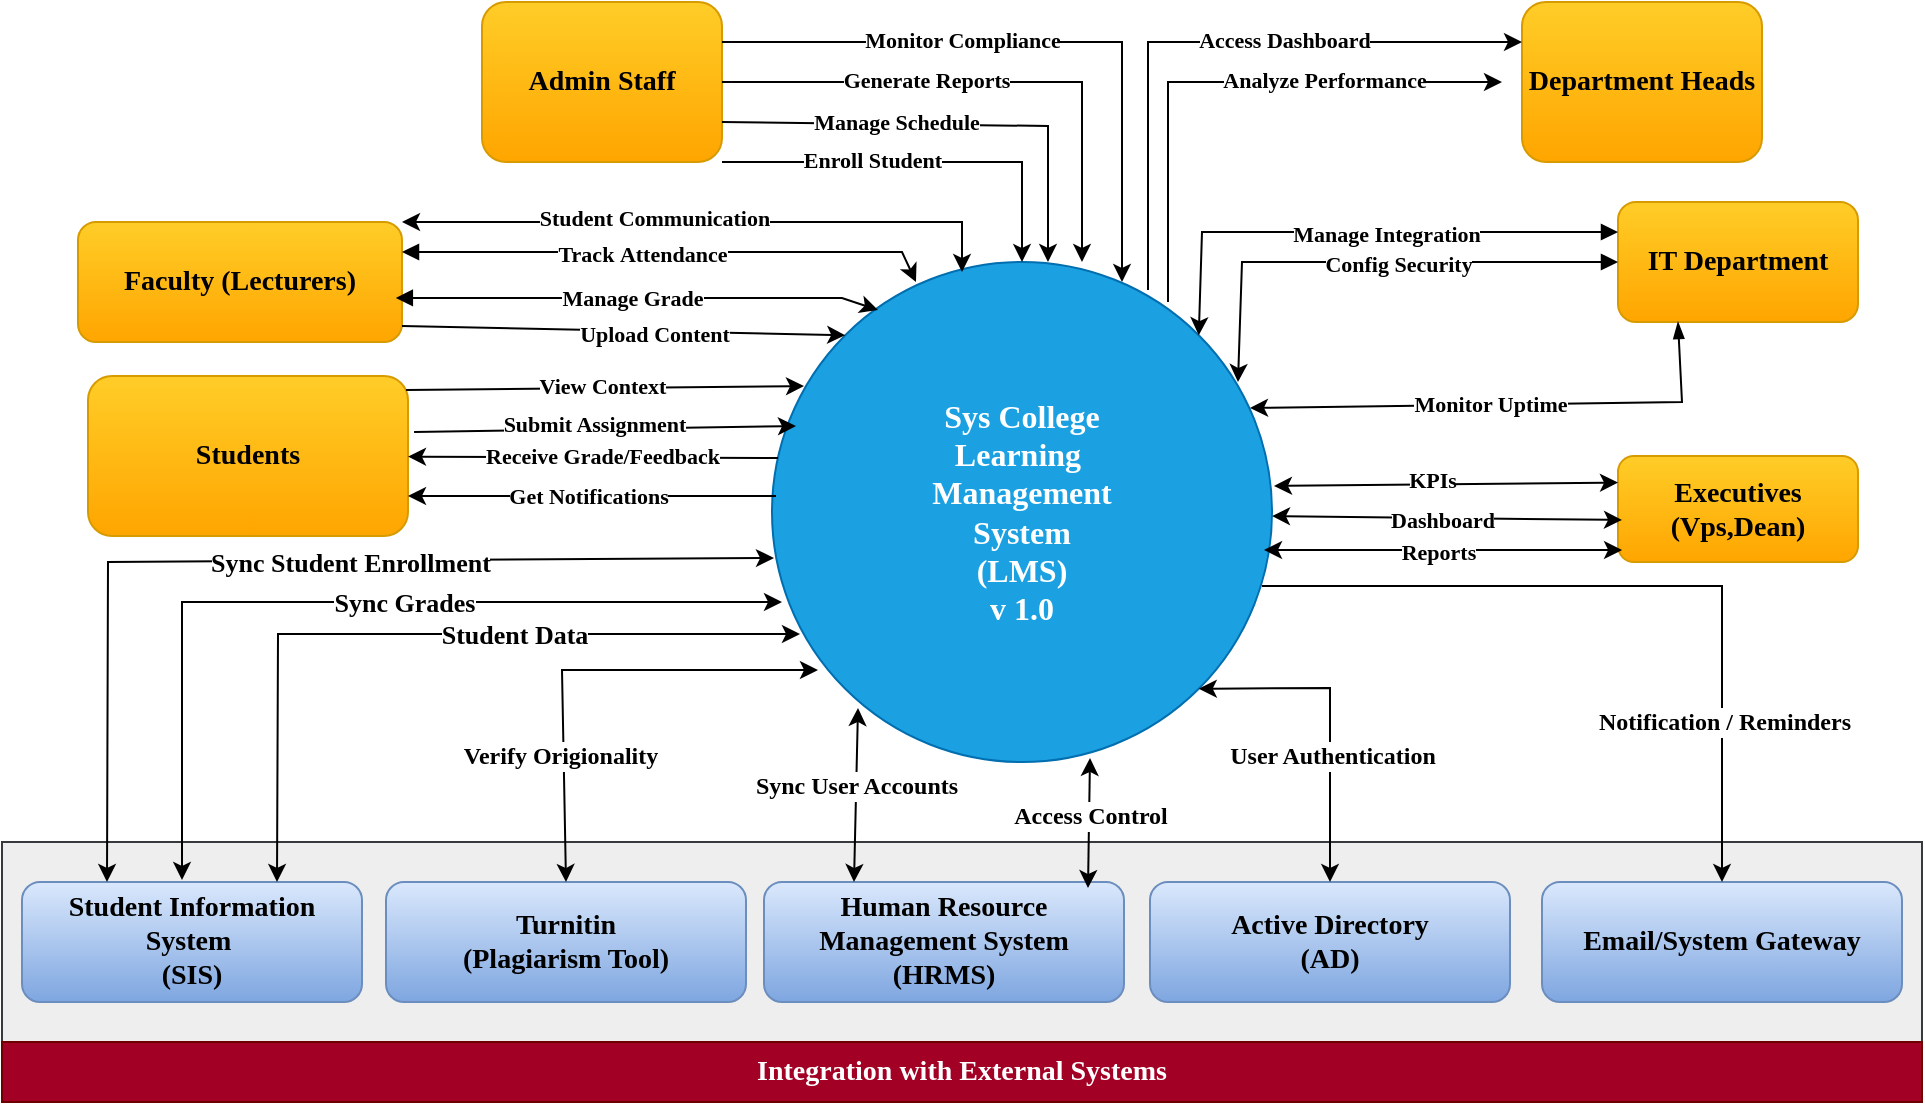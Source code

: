 <mxfile version="26.2.2">
  <diagram name="Page-1" id="Wjv5Oz3AqmIwob7s-AKi">
    <mxGraphModel dx="1428" dy="841" grid="1" gridSize="10" guides="1" tooltips="1" connect="1" arrows="1" fold="1" page="1" pageScale="1" pageWidth="1169" pageHeight="827" math="0" shadow="0">
      <root>
        <mxCell id="0" />
        <mxCell id="1" parent="0" />
        <mxCell id="Xvql2AdoNt05fyFsp_AF-1" value="&lt;div&gt;&lt;font face=&quot;Verdana&quot; style=&quot;font-size: 16px;&quot;&gt;&lt;b style=&quot;&quot;&gt;Sys College&lt;/b&gt;&lt;/font&gt;&lt;/div&gt;&lt;div&gt;&lt;b style=&quot;font-size: 16px; background-color: transparent;&quot;&gt;&lt;font style=&quot;color: light-dark(rgb(255, 255, 255), rgb(255, 255, 255));&quot; face=&quot;Verdana&quot;&gt;Learning&amp;nbsp;&lt;/font&gt;&lt;/b&gt;&lt;/div&gt;&lt;div&gt;&lt;font face=&quot;Verdana&quot; style=&quot;font-size: 16px;&quot;&gt;&lt;b&gt;Management&lt;/b&gt;&lt;/font&gt;&lt;/div&gt;&lt;div&gt;&lt;font face=&quot;Verdana&quot; style=&quot;font-size: 16px;&quot;&gt;&lt;b&gt;System&lt;/b&gt;&lt;/font&gt;&lt;/div&gt;&lt;div&gt;&lt;font face=&quot;Verdana&quot; style=&quot;font-size: 16px;&quot;&gt;&lt;b&gt;(LMS)&lt;br&gt;&lt;/b&gt;&lt;/font&gt;&lt;div&gt;&lt;font face=&quot;Verdana&quot; style=&quot;font-size: 16px;&quot;&gt;&lt;b style=&quot;&quot;&gt;v 1.0&lt;/b&gt;&lt;/font&gt;&lt;/div&gt;&lt;/div&gt;" style="ellipse;whiteSpace=wrap;html=1;aspect=fixed;fillColor=#1ba1e2;fontColor=#ffffff;strokeColor=#006EAF;" parent="1" vertex="1">
          <mxGeometry x="505" y="290" width="250" height="250" as="geometry" />
        </mxCell>
        <mxCell id="PJatKT9wjX2m28LQ-qIB-1" value="&lt;font style=&quot;font-size: 14px;&quot; face=&quot;Verdana&quot;&gt;&lt;b&gt;Students&lt;/b&gt;&lt;/font&gt;" style="rounded=1;whiteSpace=wrap;html=1;fillColor=#ffcd28;strokeColor=#d79b00;gradientColor=#ffa500;" parent="1" vertex="1">
          <mxGeometry x="163" y="347" width="160" height="80" as="geometry" />
        </mxCell>
        <mxCell id="PJatKT9wjX2m28LQ-qIB-2" value="&lt;b&gt;&lt;font style=&quot;font-size: 14px;&quot; face=&quot;Verdana&quot;&gt;Faculty (Lecturers)&lt;/font&gt;&lt;/b&gt;" style="rounded=1;whiteSpace=wrap;html=1;fillColor=#ffcd28;gradientColor=#ffa500;strokeColor=#d79b00;" parent="1" vertex="1">
          <mxGeometry x="158" y="270" width="162" height="60" as="geometry" />
        </mxCell>
        <mxCell id="PJatKT9wjX2m28LQ-qIB-3" value="&lt;b&gt;&lt;font style=&quot;font-size: 14px;&quot; face=&quot;Verdana&quot;&gt;Admin Staff&lt;/font&gt;&lt;/b&gt;" style="rounded=1;whiteSpace=wrap;html=1;fillColor=#ffcd28;gradientColor=#ffa500;strokeColor=#d79b00;" parent="1" vertex="1">
          <mxGeometry x="360" y="160" width="120" height="80" as="geometry" />
        </mxCell>
        <mxCell id="PJatKT9wjX2m28LQ-qIB-4" value="&lt;b&gt;&lt;font style=&quot;font-size: 14px;&quot; face=&quot;Verdana&quot;&gt;Department Heads&lt;/font&gt;&lt;/b&gt;" style="rounded=1;whiteSpace=wrap;html=1;fillColor=#ffcd28;gradientColor=#ffa500;strokeColor=#d79b00;" parent="1" vertex="1">
          <mxGeometry x="880" y="160" width="120" height="80" as="geometry" />
        </mxCell>
        <mxCell id="PJatKT9wjX2m28LQ-qIB-5" value="&lt;b&gt;&lt;font style=&quot;font-size: 14px;&quot; face=&quot;Verdana&quot;&gt;IT Department&lt;/font&gt;&lt;/b&gt;" style="rounded=1;whiteSpace=wrap;html=1;fillColor=#ffcd28;gradientColor=#ffa500;strokeColor=#d79b00;" parent="1" vertex="1">
          <mxGeometry x="928" y="260" width="120" height="60" as="geometry" />
        </mxCell>
        <mxCell id="PJatKT9wjX2m28LQ-qIB-6" value="&lt;b&gt;&lt;font style=&quot;font-size: 14px;&quot; face=&quot;Verdana&quot;&gt;Executives (Vps,Dean)&lt;/font&gt;&lt;/b&gt;" style="rounded=1;whiteSpace=wrap;html=1;fillColor=#ffcd28;gradientColor=#ffa500;strokeColor=#d79b00;" parent="1" vertex="1">
          <mxGeometry x="928" y="387" width="120" height="53" as="geometry" />
        </mxCell>
        <mxCell id="PJatKT9wjX2m28LQ-qIB-12" value="" style="endArrow=classic;html=1;rounded=0;strokeWidth=1;exitX=0.994;exitY=0.088;exitDx=0;exitDy=0;exitPerimeter=0;entryX=0.064;entryY=0.248;entryDx=0;entryDy=0;entryPerimeter=0;" parent="1" source="PJatKT9wjX2m28LQ-qIB-1" target="Xvql2AdoNt05fyFsp_AF-1" edge="1">
          <mxGeometry width="50" height="50" relative="1" as="geometry">
            <mxPoint x="350" y="358" as="sourcePoint" />
            <mxPoint x="500" y="340" as="targetPoint" />
          </mxGeometry>
        </mxCell>
        <mxCell id="PJatKT9wjX2m28LQ-qIB-13" value="View Context" style="edgeLabel;html=1;align=center;verticalAlign=middle;resizable=0;points=[];fontFamily=Verdana;fontSize=11;fontStyle=1" parent="PJatKT9wjX2m28LQ-qIB-12" vertex="1" connectable="0">
          <mxGeometry x="0.066" y="-1" relative="1" as="geometry">
            <mxPoint x="-8" y="-2" as="offset" />
          </mxGeometry>
        </mxCell>
        <mxCell id="PJatKT9wjX2m28LQ-qIB-14" value="" style="endArrow=classic;html=1;rounded=0;entryX=0.048;entryY=0.328;entryDx=0;entryDy=0;entryPerimeter=0;strokeWidth=1;exitX=1.019;exitY=0.35;exitDx=0;exitDy=0;exitPerimeter=0;" parent="1" source="PJatKT9wjX2m28LQ-qIB-1" target="Xvql2AdoNt05fyFsp_AF-1" edge="1">
          <mxGeometry width="50" height="50" relative="1" as="geometry">
            <mxPoint x="320" y="375" as="sourcePoint" />
            <mxPoint x="509.75" y="374.75" as="targetPoint" />
          </mxGeometry>
        </mxCell>
        <mxCell id="PJatKT9wjX2m28LQ-qIB-15" value="Submit Assignment" style="edgeLabel;html=1;align=center;verticalAlign=middle;resizable=0;points=[];fontFamily=Verdana;fontSize=11;fontStyle=1" parent="PJatKT9wjX2m28LQ-qIB-14" vertex="1" connectable="0">
          <mxGeometry x="0.066" y="-1" relative="1" as="geometry">
            <mxPoint x="-12" y="-4" as="offset" />
          </mxGeometry>
        </mxCell>
        <mxCell id="PJatKT9wjX2m28LQ-qIB-16" value="" style="endArrow=classic;html=1;rounded=0;exitX=0.012;exitY=0.392;exitDx=0;exitDy=0;strokeWidth=1;exitPerimeter=0;" parent="1" source="Xvql2AdoNt05fyFsp_AF-1" target="PJatKT9wjX2m28LQ-qIB-1" edge="1">
          <mxGeometry width="50" height="50" relative="1" as="geometry">
            <mxPoint x="505" y="394" as="sourcePoint" />
            <mxPoint x="300" y="394" as="targetPoint" />
          </mxGeometry>
        </mxCell>
        <mxCell id="PJatKT9wjX2m28LQ-qIB-17" value="Receive Grade/Feedback" style="edgeLabel;html=1;align=center;verticalAlign=middle;resizable=0;points=[];fontFamily=Verdana;fontSize=11;fontStyle=1" parent="PJatKT9wjX2m28LQ-qIB-16" vertex="1" connectable="0">
          <mxGeometry x="0.066" y="-1" relative="1" as="geometry">
            <mxPoint x="10" as="offset" />
          </mxGeometry>
        </mxCell>
        <mxCell id="PJatKT9wjX2m28LQ-qIB-18" value="" style="endArrow=classic;html=1;rounded=0;strokeWidth=1;entryX=1;entryY=0.75;entryDx=0;entryDy=0;exitX=0.008;exitY=0.468;exitDx=0;exitDy=0;exitPerimeter=0;" parent="1" source="Xvql2AdoNt05fyFsp_AF-1" target="PJatKT9wjX2m28LQ-qIB-1" edge="1">
          <mxGeometry width="50" height="50" relative="1" as="geometry">
            <mxPoint x="505" y="412" as="sourcePoint" />
            <mxPoint x="300" y="412" as="targetPoint" />
          </mxGeometry>
        </mxCell>
        <mxCell id="PJatKT9wjX2m28LQ-qIB-19" value="Get Notifications" style="edgeLabel;html=1;align=center;verticalAlign=middle;resizable=0;points=[];fontFamily=Verdana;fontSize=11;fontStyle=1" parent="PJatKT9wjX2m28LQ-qIB-18" vertex="1" connectable="0">
          <mxGeometry x="0.066" y="-1" relative="1" as="geometry">
            <mxPoint x="4" y="1" as="offset" />
          </mxGeometry>
        </mxCell>
        <mxCell id="PJatKT9wjX2m28LQ-qIB-20" value="" style="endArrow=classic;html=1;rounded=0;strokeWidth=1;exitX=1;exitY=0.867;exitDx=0;exitDy=0;entryX=0;entryY=0;entryDx=0;entryDy=0;exitPerimeter=0;" parent="1" source="PJatKT9wjX2m28LQ-qIB-2" target="Xvql2AdoNt05fyFsp_AF-1" edge="1">
          <mxGeometry width="50" height="50" relative="1" as="geometry">
            <mxPoint x="560" y="200" as="sourcePoint" />
            <mxPoint x="490" y="310" as="targetPoint" />
            <Array as="points" />
          </mxGeometry>
        </mxCell>
        <mxCell id="PJatKT9wjX2m28LQ-qIB-21" value="Upload&amp;nbsp;&lt;span style=&quot;background-color: light-dark(#ffffff, var(--ge-dark-color, #121212)); color: light-dark(rgb(0, 0, 0), rgb(255, 255, 255));&quot;&gt;Content&lt;/span&gt;" style="edgeLabel;html=1;align=center;verticalAlign=middle;resizable=0;points=[];fontFamily=Verdana;fontSize=11;fontStyle=1" parent="PJatKT9wjX2m28LQ-qIB-20" vertex="1" connectable="0">
          <mxGeometry x="0.066" y="-1" relative="1" as="geometry">
            <mxPoint x="8" as="offset" />
          </mxGeometry>
        </mxCell>
        <mxCell id="PJatKT9wjX2m28LQ-qIB-22" value="" style="endArrow=classic;html=1;rounded=0;strokeWidth=1;startArrow=block;startFill=1;entryX=0.212;entryY=0.096;entryDx=0;entryDy=0;entryPerimeter=0;exitX=0.981;exitY=0.633;exitDx=0;exitDy=0;exitPerimeter=0;" parent="1" source="PJatKT9wjX2m28LQ-qIB-2" target="Xvql2AdoNt05fyFsp_AF-1" edge="1">
          <mxGeometry width="50" height="50" relative="1" as="geometry">
            <mxPoint x="330" y="272" as="sourcePoint" />
            <mxPoint x="560" y="290" as="targetPoint" />
            <Array as="points">
              <mxPoint x="540" y="308" />
            </Array>
          </mxGeometry>
        </mxCell>
        <mxCell id="PJatKT9wjX2m28LQ-qIB-23" value="Manage&amp;nbsp;&lt;span style=&quot;background-color: light-dark(#ffffff, var(--ge-dark-color, #121212)); color: light-dark(rgb(0, 0, 0), rgb(255, 255, 255));&quot;&gt;Grade&lt;/span&gt;" style="edgeLabel;html=1;align=center;verticalAlign=middle;resizable=0;points=[];fontFamily=Verdana;fontSize=11;fontStyle=1" parent="PJatKT9wjX2m28LQ-qIB-22" vertex="1" connectable="0">
          <mxGeometry x="0.066" y="-1" relative="1" as="geometry">
            <mxPoint x="-11" y="-1" as="offset" />
          </mxGeometry>
        </mxCell>
        <mxCell id="PJatKT9wjX2m28LQ-qIB-24" value="" style="endArrow=classic;html=1;rounded=0;strokeWidth=1;startArrow=block;startFill=1;exitX=1;exitY=0.25;exitDx=0;exitDy=0;entryX=0.288;entryY=0.04;entryDx=0;entryDy=0;entryPerimeter=0;" parent="1" source="PJatKT9wjX2m28LQ-qIB-2" target="Xvql2AdoNt05fyFsp_AF-1" edge="1">
          <mxGeometry width="50" height="50" relative="1" as="geometry">
            <mxPoint x="410" y="250" as="sourcePoint" />
            <mxPoint x="680" y="270" as="targetPoint" />
            <Array as="points">
              <mxPoint x="450" y="285" />
              <mxPoint x="570" y="285" />
            </Array>
          </mxGeometry>
        </mxCell>
        <mxCell id="PJatKT9wjX2m28LQ-qIB-25" value="Track&amp;nbsp;&lt;span style=&quot;background-color: light-dark(#ffffff, var(--ge-dark-color, #121212)); color: light-dark(rgb(0, 0, 0), rgb(255, 255, 255));&quot;&gt;Attendance&lt;/span&gt;" style="edgeLabel;html=1;align=center;verticalAlign=middle;resizable=0;points=[];fontFamily=Verdana;fontSize=11;fontStyle=1" parent="PJatKT9wjX2m28LQ-qIB-24" vertex="1" connectable="0">
          <mxGeometry x="0.066" y="-1" relative="1" as="geometry">
            <mxPoint x="-22" as="offset" />
          </mxGeometry>
        </mxCell>
        <mxCell id="PJatKT9wjX2m28LQ-qIB-26" value="" style="endArrow=classic;startArrow=classic;html=1;rounded=0;strokeWidth=1;entryX=1;entryY=0;entryDx=0;entryDy=0;exitX=0.38;exitY=0.02;exitDx=0;exitDy=0;exitPerimeter=0;" parent="1" source="Xvql2AdoNt05fyFsp_AF-1" target="PJatKT9wjX2m28LQ-qIB-2" edge="1">
          <mxGeometry width="50" height="50" relative="1" as="geometry">
            <mxPoint x="800" y="300" as="sourcePoint" />
            <mxPoint x="540" y="210" as="targetPoint" />
            <Array as="points">
              <mxPoint x="600" y="270" />
            </Array>
          </mxGeometry>
        </mxCell>
        <mxCell id="PJatKT9wjX2m28LQ-qIB-27" value="&lt;font face=&quot;Verdana&quot;&gt;&lt;b&gt;Student&amp;nbsp;&lt;/b&gt;&lt;/font&gt;&lt;b style=&quot;font-family: Verdana; background-color: light-dark(#ffffff, var(--ge-dark-color, #121212)); color: light-dark(rgb(0, 0, 0), rgb(255, 255, 255));&quot;&gt;Communication&lt;/b&gt;" style="edgeLabel;html=1;align=center;verticalAlign=middle;resizable=0;points=[];fontSize=11;" parent="PJatKT9wjX2m28LQ-qIB-26" vertex="1" connectable="0">
          <mxGeometry x="0.097" relative="1" as="geometry">
            <mxPoint x="-12" y="-2" as="offset" />
          </mxGeometry>
        </mxCell>
        <mxCell id="ij3giNlZp6oouef-Bmyc-1" value="" style="endArrow=classic;html=1;rounded=0;exitX=1;exitY=1;exitDx=0;exitDy=0;entryX=0.5;entryY=0;entryDx=0;entryDy=0;" parent="1" source="PJatKT9wjX2m28LQ-qIB-3" target="Xvql2AdoNt05fyFsp_AF-1" edge="1">
          <mxGeometry width="50" height="50" relative="1" as="geometry">
            <mxPoint x="550" y="210" as="sourcePoint" />
            <mxPoint x="600" y="160" as="targetPoint" />
            <Array as="points">
              <mxPoint x="630" y="240" />
            </Array>
          </mxGeometry>
        </mxCell>
        <mxCell id="ij3giNlZp6oouef-Bmyc-2" value="&lt;font face=&quot;Verdana&quot;&gt;&lt;b&gt;Enroll Student&lt;/b&gt;&lt;/font&gt;" style="edgeLabel;html=1;align=center;verticalAlign=middle;resizable=0;points=[];" parent="ij3giNlZp6oouef-Bmyc-1" vertex="1" connectable="0">
          <mxGeometry x="-0.25" y="-2" relative="1" as="geometry">
            <mxPoint y="-3" as="offset" />
          </mxGeometry>
        </mxCell>
        <mxCell id="ij3giNlZp6oouef-Bmyc-3" value="" style="endArrow=classic;html=1;rounded=0;exitX=1;exitY=0.75;exitDx=0;exitDy=0;entryX=0.552;entryY=0;entryDx=0;entryDy=0;entryPerimeter=0;exitPerimeter=0;" parent="1" source="PJatKT9wjX2m28LQ-qIB-3" target="Xvql2AdoNt05fyFsp_AF-1" edge="1">
          <mxGeometry width="50" height="50" relative="1" as="geometry">
            <mxPoint x="490" y="222" as="sourcePoint" />
            <mxPoint x="640" y="272" as="targetPoint" />
            <Array as="points">
              <mxPoint x="643" y="222" />
            </Array>
          </mxGeometry>
        </mxCell>
        <mxCell id="ij3giNlZp6oouef-Bmyc-4" value="&lt;font face=&quot;Verdana&quot;&gt;&lt;b&gt;Manage Schedule&lt;/b&gt;&lt;/font&gt;" style="edgeLabel;html=1;align=center;verticalAlign=middle;resizable=0;points=[];" parent="ij3giNlZp6oouef-Bmyc-3" vertex="1" connectable="0">
          <mxGeometry x="-0.25" y="-2" relative="1" as="geometry">
            <mxPoint y="-3" as="offset" />
          </mxGeometry>
        </mxCell>
        <mxCell id="ij3giNlZp6oouef-Bmyc-5" value="" style="endArrow=classic;html=1;rounded=0;exitX=1;exitY=0.5;exitDx=0;exitDy=0;" parent="1" source="PJatKT9wjX2m28LQ-qIB-3" edge="1">
          <mxGeometry width="50" height="50" relative="1" as="geometry">
            <mxPoint x="500" y="220" as="sourcePoint" />
            <mxPoint x="660" y="290" as="targetPoint" />
            <Array as="points">
              <mxPoint x="660" y="200" />
            </Array>
          </mxGeometry>
        </mxCell>
        <mxCell id="ij3giNlZp6oouef-Bmyc-6" value="&lt;font face=&quot;Verdana&quot;&gt;&lt;b&gt;Generate Reports&lt;/b&gt;&lt;/font&gt;" style="edgeLabel;html=1;align=center;verticalAlign=middle;resizable=0;points=[];" parent="ij3giNlZp6oouef-Bmyc-5" vertex="1" connectable="0">
          <mxGeometry x="-0.25" y="-2" relative="1" as="geometry">
            <mxPoint y="-3" as="offset" />
          </mxGeometry>
        </mxCell>
        <mxCell id="ij3giNlZp6oouef-Bmyc-7" value="" style="endArrow=classic;html=1;rounded=0;exitX=1;exitY=0.25;exitDx=0;exitDy=0;" parent="1" source="PJatKT9wjX2m28LQ-qIB-3" edge="1">
          <mxGeometry width="50" height="50" relative="1" as="geometry">
            <mxPoint x="495" y="180" as="sourcePoint" />
            <mxPoint x="680" y="300" as="targetPoint" />
            <Array as="points">
              <mxPoint x="680" y="180" />
            </Array>
          </mxGeometry>
        </mxCell>
        <mxCell id="ij3giNlZp6oouef-Bmyc-8" value="&lt;font face=&quot;Verdana&quot;&gt;&lt;b&gt;Monitor Compliance&lt;/b&gt;&lt;/font&gt;" style="edgeLabel;html=1;align=center;verticalAlign=middle;resizable=0;points=[];" parent="ij3giNlZp6oouef-Bmyc-7" vertex="1" connectable="0">
          <mxGeometry x="-0.25" y="-2" relative="1" as="geometry">
            <mxPoint y="-3" as="offset" />
          </mxGeometry>
        </mxCell>
        <mxCell id="ij3giNlZp6oouef-Bmyc-9" value="" style="endArrow=classic;html=1;rounded=0;exitX=0.752;exitY=0.056;exitDx=0;exitDy=0;exitPerimeter=0;entryX=0;entryY=0.25;entryDx=0;entryDy=0;" parent="1" source="Xvql2AdoNt05fyFsp_AF-1" target="PJatKT9wjX2m28LQ-qIB-4" edge="1">
          <mxGeometry width="50" height="50" relative="1" as="geometry">
            <mxPoint x="760" y="330" as="sourcePoint" />
            <mxPoint x="810" y="280" as="targetPoint" />
            <Array as="points">
              <mxPoint x="693" y="180" />
            </Array>
          </mxGeometry>
        </mxCell>
        <mxCell id="ij3giNlZp6oouef-Bmyc-10" value="&lt;font face=&quot;Verdana&quot;&gt;&lt;b&gt;Access Dashboard&lt;/b&gt;&lt;/font&gt;" style="edgeLabel;html=1;align=center;verticalAlign=middle;resizable=0;points=[];" parent="ij3giNlZp6oouef-Bmyc-9" vertex="1" connectable="0">
          <mxGeometry x="0.235" y="1" relative="1" as="geometry">
            <mxPoint as="offset" />
          </mxGeometry>
        </mxCell>
        <mxCell id="ij3giNlZp6oouef-Bmyc-11" value="" style="endArrow=classic;html=1;rounded=0;" parent="1" edge="1">
          <mxGeometry width="50" height="50" relative="1" as="geometry">
            <mxPoint x="703" y="310" as="sourcePoint" />
            <mxPoint x="870" y="200" as="targetPoint" />
            <Array as="points">
              <mxPoint x="703" y="200" />
            </Array>
          </mxGeometry>
        </mxCell>
        <mxCell id="ij3giNlZp6oouef-Bmyc-12" value="&lt;font face=&quot;Verdana&quot;&gt;&lt;b&gt;Analyze Performance&lt;/b&gt;&lt;/font&gt;" style="edgeLabel;html=1;align=center;verticalAlign=middle;resizable=0;points=[];" parent="ij3giNlZp6oouef-Bmyc-11" vertex="1" connectable="0">
          <mxGeometry x="0.235" y="1" relative="1" as="geometry">
            <mxPoint x="17" as="offset" />
          </mxGeometry>
        </mxCell>
        <mxCell id="ij3giNlZp6oouef-Bmyc-14" value="" style="endArrow=classic;html=1;rounded=0;exitX=0;exitY=0.25;exitDx=0;exitDy=0;entryX=1;entryY=0;entryDx=0;entryDy=0;startArrow=block;startFill=1;" parent="1" source="PJatKT9wjX2m28LQ-qIB-5" target="Xvql2AdoNt05fyFsp_AF-1" edge="1">
          <mxGeometry width="50" height="50" relative="1" as="geometry">
            <mxPoint x="770" y="290" as="sourcePoint" />
            <mxPoint x="820" y="240" as="targetPoint" />
            <Array as="points">
              <mxPoint x="720" y="275" />
            </Array>
          </mxGeometry>
        </mxCell>
        <mxCell id="ij3giNlZp6oouef-Bmyc-15" value="&lt;b&gt;&lt;font face=&quot;Verdana&quot;&gt;Manage Integration&lt;/font&gt;&lt;/b&gt;" style="edgeLabel;html=1;align=center;verticalAlign=middle;resizable=0;points=[];" parent="ij3giNlZp6oouef-Bmyc-14" vertex="1" connectable="0">
          <mxGeometry x="0.021" y="1" relative="1" as="geometry">
            <mxPoint x="16" as="offset" />
          </mxGeometry>
        </mxCell>
        <mxCell id="ij3giNlZp6oouef-Bmyc-16" value="" style="endArrow=classic;html=1;rounded=0;exitX=0;exitY=0.5;exitDx=0;exitDy=0;entryX=0.932;entryY=0.24;entryDx=0;entryDy=0;entryPerimeter=0;startArrow=block;startFill=1;" parent="1" source="PJatKT9wjX2m28LQ-qIB-5" target="Xvql2AdoNt05fyFsp_AF-1" edge="1">
          <mxGeometry width="50" height="50" relative="1" as="geometry">
            <mxPoint x="890" y="285" as="sourcePoint" />
            <mxPoint x="728" y="337" as="targetPoint" />
            <Array as="points">
              <mxPoint x="740" y="290" />
            </Array>
          </mxGeometry>
        </mxCell>
        <mxCell id="ij3giNlZp6oouef-Bmyc-17" value="&lt;b&gt;&lt;font face=&quot;Verdana&quot;&gt;Config Security&lt;/font&gt;&lt;/b&gt;" style="edgeLabel;html=1;align=center;verticalAlign=middle;resizable=0;points=[];" parent="ij3giNlZp6oouef-Bmyc-16" vertex="1" connectable="0">
          <mxGeometry x="0.021" y="1" relative="1" as="geometry">
            <mxPoint x="16" as="offset" />
          </mxGeometry>
        </mxCell>
        <mxCell id="ij3giNlZp6oouef-Bmyc-18" value="" style="endArrow=classic;html=1;rounded=0;exitX=0.25;exitY=1;exitDx=0;exitDy=0;entryX=0.956;entryY=0.292;entryDx=0;entryDy=0;entryPerimeter=0;startArrow=blockThin;startFill=1;" parent="1" source="PJatKT9wjX2m28LQ-qIB-5" target="Xvql2AdoNt05fyFsp_AF-1" edge="1">
          <mxGeometry width="50" height="50" relative="1" as="geometry">
            <mxPoint x="840" y="410" as="sourcePoint" />
            <mxPoint x="890" y="360" as="targetPoint" />
            <Array as="points">
              <mxPoint x="960" y="360" />
            </Array>
          </mxGeometry>
        </mxCell>
        <mxCell id="ij3giNlZp6oouef-Bmyc-19" value="&lt;b&gt;&lt;font face=&quot;Verdana&quot;&gt;Monitor Uptime&lt;/font&gt;&lt;/b&gt;" style="edgeLabel;html=1;align=center;verticalAlign=middle;resizable=0;points=[];" parent="ij3giNlZp6oouef-Bmyc-18" vertex="1" connectable="0">
          <mxGeometry x="0.068" y="2" relative="1" as="geometry">
            <mxPoint y="-3" as="offset" />
          </mxGeometry>
        </mxCell>
        <mxCell id="ij3giNlZp6oouef-Bmyc-20" value="" style="endArrow=classic;startArrow=classic;html=1;rounded=0;entryX=0;entryY=0.25;entryDx=0;entryDy=0;exitX=1.004;exitY=0.448;exitDx=0;exitDy=0;exitPerimeter=0;" parent="1" source="Xvql2AdoNt05fyFsp_AF-1" target="PJatKT9wjX2m28LQ-qIB-6" edge="1">
          <mxGeometry width="50" height="50" relative="1" as="geometry">
            <mxPoint x="770" y="480" as="sourcePoint" />
            <mxPoint x="820" y="430" as="targetPoint" />
          </mxGeometry>
        </mxCell>
        <mxCell id="ij3giNlZp6oouef-Bmyc-21" value="&lt;b&gt;&lt;font face=&quot;Verdana&quot;&gt;KPIs&lt;/font&gt;&lt;/b&gt;" style="edgeLabel;html=1;align=center;verticalAlign=middle;resizable=0;points=[];" parent="ij3giNlZp6oouef-Bmyc-20" vertex="1" connectable="0">
          <mxGeometry x="-0.081" y="-1" relative="1" as="geometry">
            <mxPoint y="-3" as="offset" />
          </mxGeometry>
        </mxCell>
        <mxCell id="ij3giNlZp6oouef-Bmyc-22" value="" style="endArrow=classic;startArrow=classic;html=1;rounded=0;exitX=1;exitY=0.5;exitDx=0;exitDy=0;" parent="1" edge="1">
          <mxGeometry width="50" height="50" relative="1" as="geometry">
            <mxPoint x="755" y="417" as="sourcePoint" />
            <mxPoint x="930" y="419" as="targetPoint" />
          </mxGeometry>
        </mxCell>
        <mxCell id="ij3giNlZp6oouef-Bmyc-23" value="&lt;b&gt;&lt;font face=&quot;Verdana&quot;&gt;Dashboard&lt;/font&gt;&lt;/b&gt;" style="edgeLabel;html=1;align=center;verticalAlign=middle;resizable=0;points=[];" parent="ij3giNlZp6oouef-Bmyc-22" vertex="1" connectable="0">
          <mxGeometry x="-0.081" y="-1" relative="1" as="geometry">
            <mxPoint x="4" as="offset" />
          </mxGeometry>
        </mxCell>
        <mxCell id="Vb__ZJzH-cQLzNxRptrh-4" value="" style="endArrow=classic;startArrow=classic;html=1;rounded=0;exitX=0.984;exitY=0.568;exitDx=0;exitDy=0;exitPerimeter=0;entryX=0.017;entryY=0.887;entryDx=0;entryDy=0;entryPerimeter=0;" edge="1" parent="1" target="PJatKT9wjX2m28LQ-qIB-6">
          <mxGeometry width="50" height="50" relative="1" as="geometry">
            <mxPoint x="751" y="434" as="sourcePoint" />
            <mxPoint x="880" y="432" as="targetPoint" />
          </mxGeometry>
        </mxCell>
        <mxCell id="Vb__ZJzH-cQLzNxRptrh-5" value="&lt;b&gt;&lt;font face=&quot;Verdana&quot;&gt;Reports&lt;/font&gt;&lt;/b&gt;" style="edgeLabel;html=1;align=center;verticalAlign=middle;resizable=0;points=[];" vertex="1" connectable="0" parent="Vb__ZJzH-cQLzNxRptrh-4">
          <mxGeometry x="-0.081" y="-1" relative="1" as="geometry">
            <mxPoint x="4" as="offset" />
          </mxGeometry>
        </mxCell>
        <mxCell id="Vb__ZJzH-cQLzNxRptrh-6" value="" style="rounded=0;whiteSpace=wrap;html=1;fillColor=#eeeeee;strokeColor=#36393d;" vertex="1" parent="1">
          <mxGeometry x="120" y="580" width="960" height="130" as="geometry" />
        </mxCell>
        <mxCell id="Vb__ZJzH-cQLzNxRptrh-7" value="Integration with External Systems" style="text;html=1;align=center;verticalAlign=middle;whiteSpace=wrap;rounded=0;fontFamily=Verdana;fontSize=14;fontStyle=1;fillColor=#a20025;fontColor=#ffffff;strokeColor=#6F0000;" vertex="1" parent="1">
          <mxGeometry x="120" y="680" width="960" height="30" as="geometry" />
        </mxCell>
        <mxCell id="PJatKT9wjX2m28LQ-qIB-7" value="&lt;b&gt;&lt;font style=&quot;font-size: 14px;&quot; face=&quot;Verdana&quot;&gt;Student Information System&amp;nbsp;&lt;/font&gt;&lt;/b&gt;&lt;div&gt;&lt;b&gt;&lt;font style=&quot;font-size: 14px;&quot; face=&quot;Verdana&quot;&gt;(SIS)&lt;/font&gt;&lt;/b&gt;&lt;/div&gt;" style="rounded=1;whiteSpace=wrap;html=1;fillColor=#dae8fc;strokeColor=#6c8ebf;gradientColor=#7ea6e0;" parent="1" vertex="1">
          <mxGeometry x="130" y="600" width="170" height="60" as="geometry" />
        </mxCell>
        <mxCell id="PJatKT9wjX2m28LQ-qIB-8" value="&lt;b&gt;&lt;font style=&quot;font-size: 14px;&quot; face=&quot;Verdana&quot;&gt;Human Resource Management System&lt;br&gt;(HRMS)&lt;/font&gt;&lt;/b&gt;" style="rounded=1;whiteSpace=wrap;html=1;fillColor=#dae8fc;strokeColor=#6c8ebf;gradientColor=#7ea6e0;" parent="1" vertex="1">
          <mxGeometry x="501" y="600" width="180" height="60" as="geometry" />
        </mxCell>
        <mxCell id="PJatKT9wjX2m28LQ-qIB-9" value="&lt;font face=&quot;Verdana&quot;&gt;&lt;span style=&quot;font-size: 14px;&quot;&gt;&lt;b&gt;Active Directory&lt;/b&gt;&lt;/span&gt;&lt;/font&gt;&lt;div&gt;&lt;b style=&quot;font-size: 14px; font-family: Verdana; background-color: transparent; color: light-dark(rgb(0, 0, 0), rgb(255, 255, 255));&quot;&gt;(AD)&lt;/b&gt;&lt;/div&gt;" style="rounded=1;whiteSpace=wrap;html=1;fillColor=#dae8fc;strokeColor=#6c8ebf;gradientColor=#7ea6e0;" parent="1" vertex="1">
          <mxGeometry x="694" y="600" width="180" height="60" as="geometry" />
        </mxCell>
        <mxCell id="PJatKT9wjX2m28LQ-qIB-10" value="&lt;font face=&quot;Verdana&quot;&gt;&lt;span style=&quot;font-size: 14px;&quot;&gt;&lt;b&gt;Email/System Gateway&lt;/b&gt;&lt;/span&gt;&lt;/font&gt;" style="rounded=1;whiteSpace=wrap;html=1;fillColor=#dae8fc;strokeColor=#6c8ebf;gradientColor=#7ea6e0;" parent="1" vertex="1">
          <mxGeometry x="890" y="600" width="180" height="60" as="geometry" />
        </mxCell>
        <mxCell id="PJatKT9wjX2m28LQ-qIB-11" value="&lt;font face=&quot;Verdana&quot;&gt;&lt;span style=&quot;font-size: 14px;&quot;&gt;&lt;b&gt;Turnitin&lt;br&gt;(Plagiarism Tool)&lt;/b&gt;&lt;/span&gt;&lt;/font&gt;" style="rounded=1;whiteSpace=wrap;html=1;fillColor=#dae8fc;strokeColor=#6c8ebf;gradientColor=#7ea6e0;" parent="1" vertex="1">
          <mxGeometry x="312" y="600" width="180" height="60" as="geometry" />
        </mxCell>
        <mxCell id="Vb__ZJzH-cQLzNxRptrh-8" value="" style="endArrow=classic;startArrow=classic;html=1;rounded=0;exitX=0.25;exitY=0;exitDx=0;exitDy=0;entryX=0.004;entryY=0.592;entryDx=0;entryDy=0;entryPerimeter=0;" edge="1" parent="1" source="PJatKT9wjX2m28LQ-qIB-7" target="Xvql2AdoNt05fyFsp_AF-1">
          <mxGeometry width="50" height="50" relative="1" as="geometry">
            <mxPoint x="220" y="560" as="sourcePoint" />
            <mxPoint x="270" y="510" as="targetPoint" />
            <Array as="points">
              <mxPoint x="173" y="440" />
            </Array>
          </mxGeometry>
        </mxCell>
        <mxCell id="Vb__ZJzH-cQLzNxRptrh-9" value="&lt;font style=&quot;font-size: 13px;&quot; face=&quot;Verdana&quot;&gt;&lt;b&gt;Sync Student Enrollment&lt;/b&gt;&lt;/font&gt;" style="edgeLabel;html=1;align=center;verticalAlign=middle;resizable=0;points=[];" vertex="1" connectable="0" parent="Vb__ZJzH-cQLzNxRptrh-8">
          <mxGeometry x="0.14" y="-2" relative="1" as="geometry">
            <mxPoint y="-2" as="offset" />
          </mxGeometry>
        </mxCell>
        <mxCell id="Vb__ZJzH-cQLzNxRptrh-10" value="" style="endArrow=classic;startArrow=classic;html=1;rounded=0;entryX=0.02;entryY=0.68;entryDx=0;entryDy=0;entryPerimeter=0;" edge="1" parent="1" target="Xvql2AdoNt05fyFsp_AF-1">
          <mxGeometry width="50" height="50" relative="1" as="geometry">
            <mxPoint x="210" y="599" as="sourcePoint" />
            <mxPoint x="517" y="448" as="targetPoint" />
            <Array as="points">
              <mxPoint x="210" y="460" />
            </Array>
          </mxGeometry>
        </mxCell>
        <mxCell id="Vb__ZJzH-cQLzNxRptrh-11" value="&lt;font style=&quot;font-size: 13px;&quot; face=&quot;Verdana&quot;&gt;&lt;b&gt;Sync Grades&lt;/b&gt;&lt;/font&gt;" style="edgeLabel;html=1;align=center;verticalAlign=middle;resizable=0;points=[];" vertex="1" connectable="0" parent="Vb__ZJzH-cQLzNxRptrh-10">
          <mxGeometry x="0.14" y="-2" relative="1" as="geometry">
            <mxPoint y="-2" as="offset" />
          </mxGeometry>
        </mxCell>
        <mxCell id="Vb__ZJzH-cQLzNxRptrh-12" value="" style="endArrow=classic;startArrow=classic;html=1;rounded=0;entryX=0.02;entryY=0.68;entryDx=0;entryDy=0;entryPerimeter=0;exitX=0.75;exitY=0;exitDx=0;exitDy=0;" edge="1" parent="1" source="PJatKT9wjX2m28LQ-qIB-7">
          <mxGeometry width="50" height="50" relative="1" as="geometry">
            <mxPoint x="219" y="615" as="sourcePoint" />
            <mxPoint x="519" y="476" as="targetPoint" />
            <Array as="points">
              <mxPoint x="258" y="476" />
            </Array>
          </mxGeometry>
        </mxCell>
        <mxCell id="Vb__ZJzH-cQLzNxRptrh-13" value="&lt;font style=&quot;font-size: 13px;&quot; face=&quot;Verdana&quot;&gt;&lt;b&gt;Student Data&lt;/b&gt;&lt;/font&gt;" style="edgeLabel;html=1;align=center;verticalAlign=middle;resizable=0;points=[];" vertex="1" connectable="0" parent="Vb__ZJzH-cQLzNxRptrh-12">
          <mxGeometry x="0.14" y="-2" relative="1" as="geometry">
            <mxPoint x="22" y="-2" as="offset" />
          </mxGeometry>
        </mxCell>
        <mxCell id="Vb__ZJzH-cQLzNxRptrh-14" value="" style="endArrow=classic;startArrow=classic;html=1;rounded=0;entryX=0.092;entryY=0.816;entryDx=0;entryDy=0;entryPerimeter=0;exitX=0.5;exitY=0;exitDx=0;exitDy=0;" edge="1" parent="1" source="PJatKT9wjX2m28LQ-qIB-11" target="Xvql2AdoNt05fyFsp_AF-1">
          <mxGeometry width="50" height="50" relative="1" as="geometry">
            <mxPoint x="390" y="560" as="sourcePoint" />
            <mxPoint x="440" y="510" as="targetPoint" />
            <Array as="points">
              <mxPoint x="400" y="494" />
            </Array>
          </mxGeometry>
        </mxCell>
        <mxCell id="Vb__ZJzH-cQLzNxRptrh-15" value="&lt;font face=&quot;Verdana&quot; style=&quot;font-size: 12px;&quot;&gt;&lt;b&gt;Verify Origionality&lt;/b&gt;&lt;/font&gt;" style="edgeLabel;html=1;align=center;verticalAlign=middle;resizable=0;points=[];" vertex="1" connectable="0" parent="Vb__ZJzH-cQLzNxRptrh-14">
          <mxGeometry x="-0.461" y="2" relative="1" as="geometry">
            <mxPoint as="offset" />
          </mxGeometry>
        </mxCell>
        <mxCell id="Vb__ZJzH-cQLzNxRptrh-16" value="" style="endArrow=classic;startArrow=classic;html=1;rounded=0;exitX=0.25;exitY=0;exitDx=0;exitDy=0;entryX=0.172;entryY=0.892;entryDx=0;entryDy=0;entryPerimeter=0;" edge="1" parent="1" source="PJatKT9wjX2m28LQ-qIB-8" target="Xvql2AdoNt05fyFsp_AF-1">
          <mxGeometry width="50" height="50" relative="1" as="geometry">
            <mxPoint x="500" y="570" as="sourcePoint" />
            <mxPoint x="550" y="520" as="targetPoint" />
          </mxGeometry>
        </mxCell>
        <mxCell id="Vb__ZJzH-cQLzNxRptrh-17" value="&lt;b&gt;&lt;font style=&quot;font-size: 12px;&quot; face=&quot;Verdana&quot;&gt;Sync User Accounts&lt;/font&gt;&lt;/b&gt;" style="edgeLabel;html=1;align=center;verticalAlign=middle;resizable=0;points=[];" vertex="1" connectable="0" parent="Vb__ZJzH-cQLzNxRptrh-16">
          <mxGeometry x="0.103" relative="1" as="geometry">
            <mxPoint as="offset" />
          </mxGeometry>
        </mxCell>
        <mxCell id="Vb__ZJzH-cQLzNxRptrh-18" value="" style="endArrow=classic;startArrow=classic;html=1;rounded=0;exitX=0.9;exitY=0.05;exitDx=0;exitDy=0;exitPerimeter=0;entryX=0.636;entryY=0.992;entryDx=0;entryDy=0;entryPerimeter=0;" edge="1" parent="1" source="PJatKT9wjX2m28LQ-qIB-8" target="Xvql2AdoNt05fyFsp_AF-1">
          <mxGeometry width="50" height="50" relative="1" as="geometry">
            <mxPoint x="760" y="560" as="sourcePoint" />
            <mxPoint x="683" y="520" as="targetPoint" />
          </mxGeometry>
        </mxCell>
        <mxCell id="Vb__ZJzH-cQLzNxRptrh-19" value="&lt;b&gt;&lt;font style=&quot;font-size: 12px;&quot; face=&quot;Verdana&quot;&gt;Access Control&lt;/font&gt;&lt;/b&gt;" style="edgeLabel;html=1;align=center;verticalAlign=middle;resizable=0;points=[];" vertex="1" connectable="0" parent="Vb__ZJzH-cQLzNxRptrh-18">
          <mxGeometry x="0.103" relative="1" as="geometry">
            <mxPoint as="offset" />
          </mxGeometry>
        </mxCell>
        <mxCell id="Vb__ZJzH-cQLzNxRptrh-20" value="" style="endArrow=classic;startArrow=classic;html=1;rounded=0;exitX=0.5;exitY=0;exitDx=0;exitDy=0;entryX=1;entryY=1;entryDx=0;entryDy=0;" edge="1" parent="1" source="PJatKT9wjX2m28LQ-qIB-9" target="Xvql2AdoNt05fyFsp_AF-1">
          <mxGeometry width="50" height="50" relative="1" as="geometry">
            <mxPoint x="770" y="550" as="sourcePoint" />
            <mxPoint x="790" y="460" as="targetPoint" />
            <Array as="points">
              <mxPoint x="784" y="503" />
            </Array>
          </mxGeometry>
        </mxCell>
        <mxCell id="Vb__ZJzH-cQLzNxRptrh-21" value="&lt;font face=&quot;Verdana&quot; style=&quot;font-size: 12px;&quot;&gt;&lt;b&gt;User Authentication&lt;/b&gt;&lt;/font&gt;" style="edgeLabel;html=1;align=center;verticalAlign=middle;resizable=0;points=[];" vertex="1" connectable="0" parent="Vb__ZJzH-cQLzNxRptrh-20">
          <mxGeometry x="-0.225" y="-1" relative="1" as="geometry">
            <mxPoint as="offset" />
          </mxGeometry>
        </mxCell>
        <mxCell id="Vb__ZJzH-cQLzNxRptrh-22" value="" style="endArrow=classic;html=1;rounded=0;exitX=0.98;exitY=0.648;exitDx=0;exitDy=0;exitPerimeter=0;entryX=0.5;entryY=0;entryDx=0;entryDy=0;" edge="1" parent="1" source="Xvql2AdoNt05fyFsp_AF-1" target="PJatKT9wjX2m28LQ-qIB-10">
          <mxGeometry width="50" height="50" relative="1" as="geometry">
            <mxPoint x="910" y="540" as="sourcePoint" />
            <mxPoint x="960" y="490" as="targetPoint" />
            <Array as="points">
              <mxPoint x="980" y="452" />
            </Array>
          </mxGeometry>
        </mxCell>
        <mxCell id="Vb__ZJzH-cQLzNxRptrh-23" value="&lt;font style=&quot;font-size: 12px;&quot; face=&quot;Verdana&quot;&gt;&lt;b&gt;Notification / Reminders&lt;/b&gt;&lt;/font&gt;" style="edgeLabel;html=1;align=center;verticalAlign=middle;resizable=0;points=[];" vertex="1" connectable="0" parent="Vb__ZJzH-cQLzNxRptrh-22">
          <mxGeometry x="0.575" y="1" relative="1" as="geometry">
            <mxPoint as="offset" />
          </mxGeometry>
        </mxCell>
      </root>
    </mxGraphModel>
  </diagram>
</mxfile>
